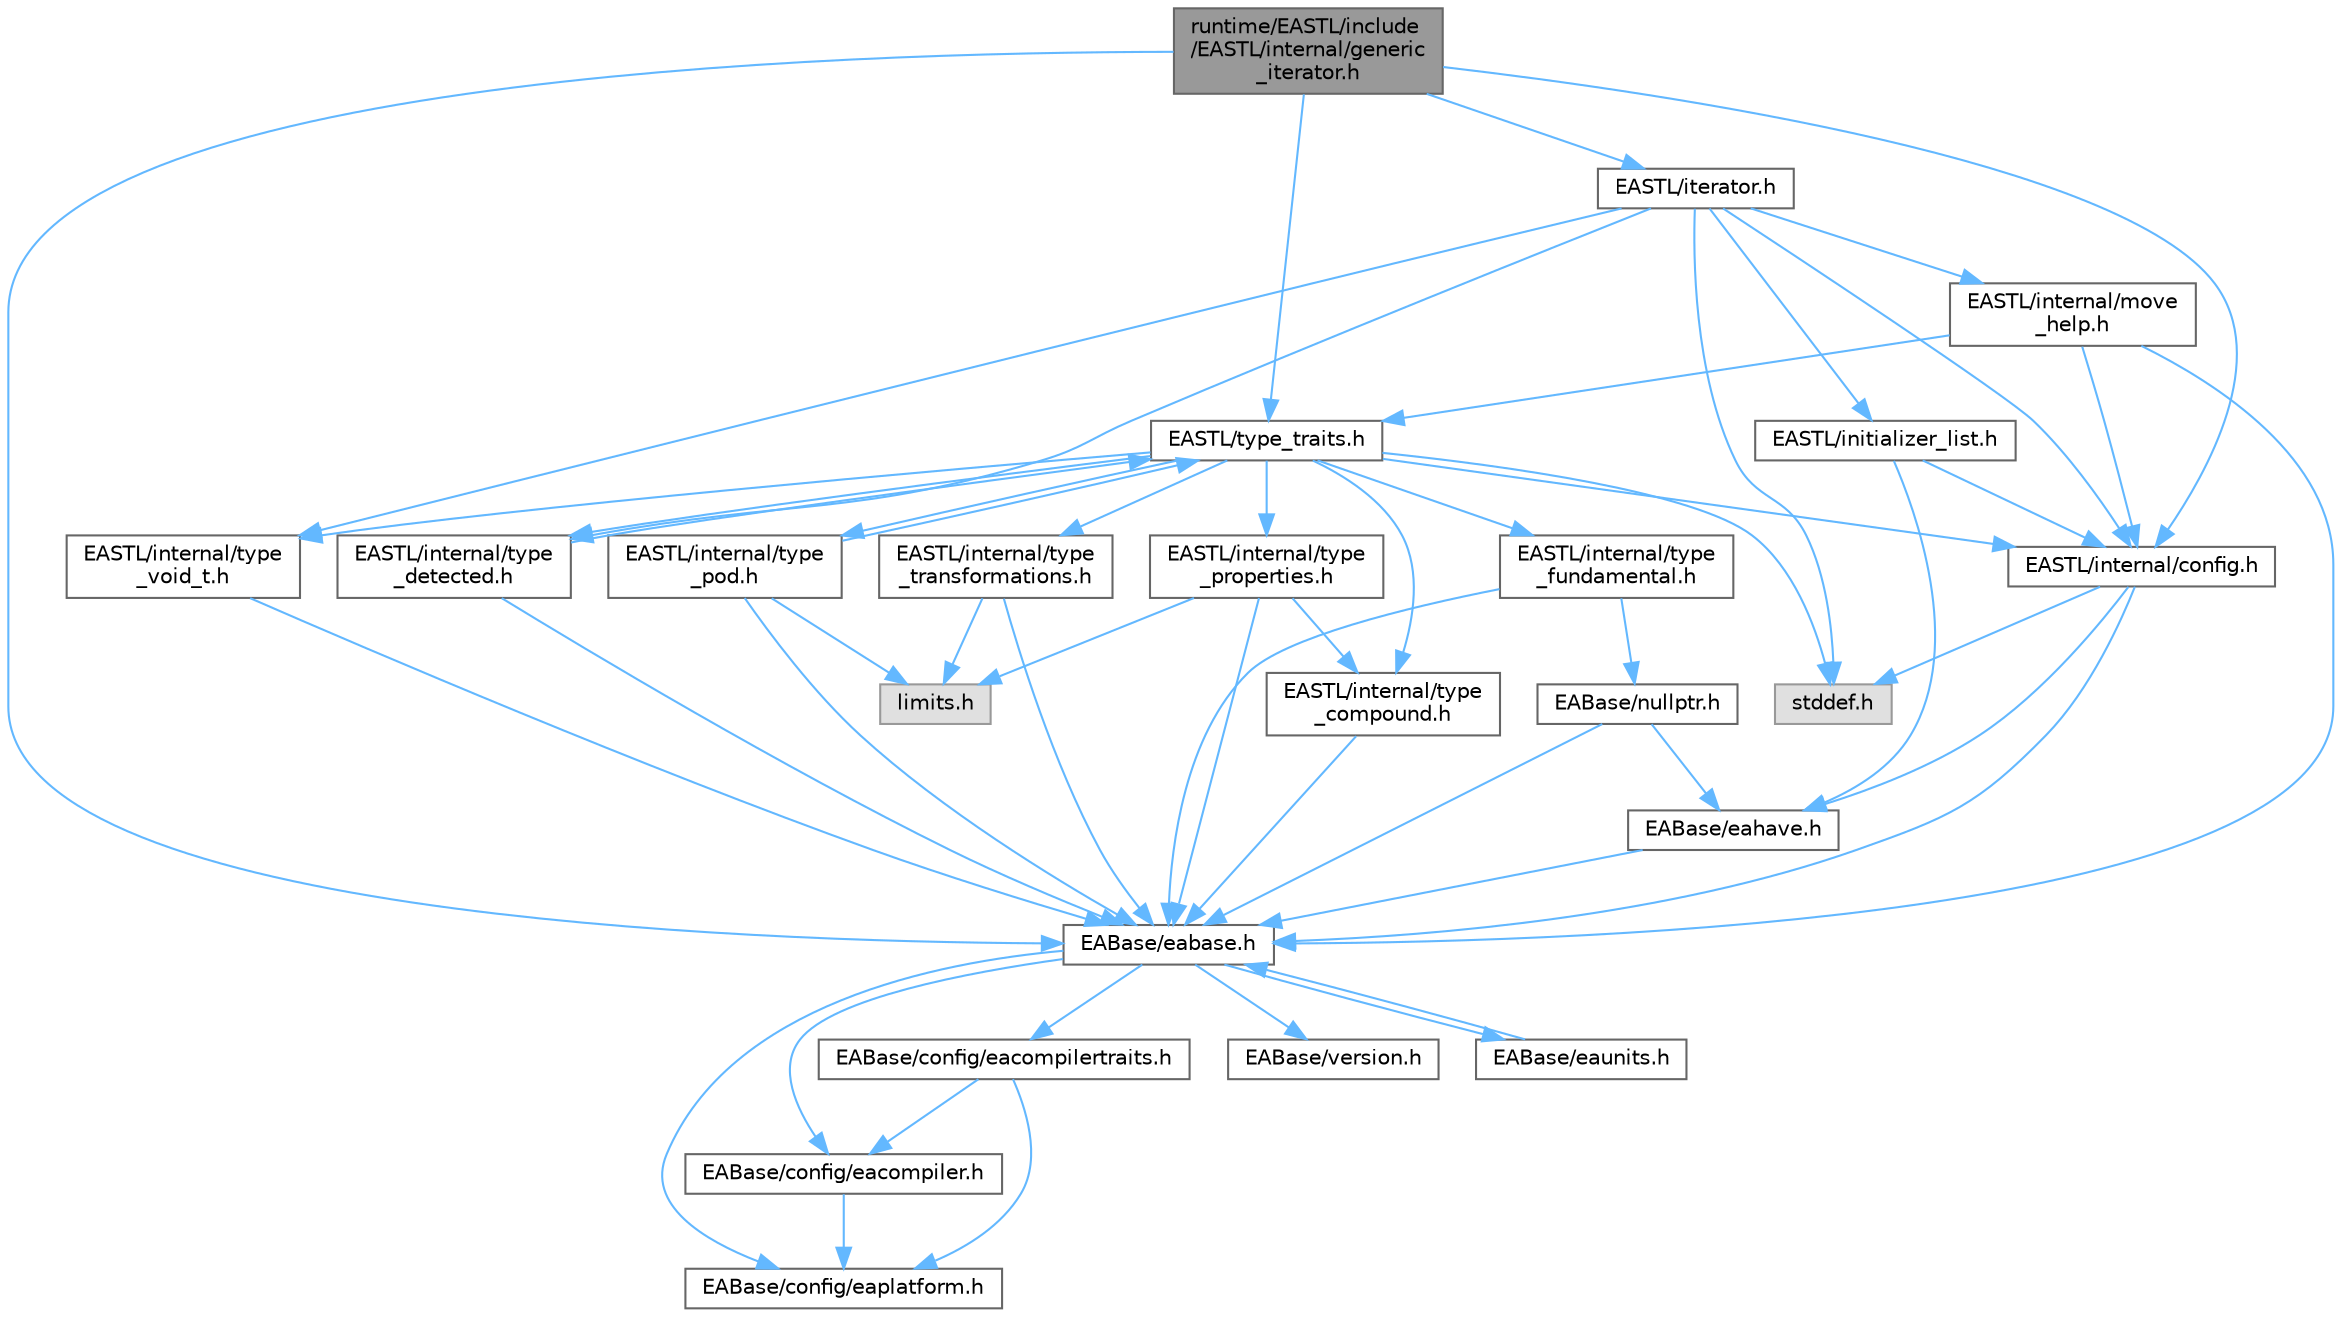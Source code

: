 digraph "runtime/EASTL/include/EASTL/internal/generic_iterator.h"
{
 // LATEX_PDF_SIZE
  bgcolor="transparent";
  edge [fontname=Helvetica,fontsize=10,labelfontname=Helvetica,labelfontsize=10];
  node [fontname=Helvetica,fontsize=10,shape=box,height=0.2,width=0.4];
  Node1 [id="Node000001",label="runtime/EASTL/include\l/EASTL/internal/generic\l_iterator.h",height=0.2,width=0.4,color="gray40", fillcolor="grey60", style="filled", fontcolor="black",tooltip=" "];
  Node1 -> Node2 [id="edge54_Node000001_Node000002",color="steelblue1",style="solid",tooltip=" "];
  Node2 [id="Node000002",label="EABase/eabase.h",height=0.2,width=0.4,color="grey40", fillcolor="white", style="filled",URL="$eabase_8h.html",tooltip=" "];
  Node2 -> Node3 [id="edge55_Node000002_Node000003",color="steelblue1",style="solid",tooltip=" "];
  Node3 [id="Node000003",label="EABase/config/eacompiler.h",height=0.2,width=0.4,color="grey40", fillcolor="white", style="filled",URL="$eacompiler_8h.html",tooltip=" "];
  Node3 -> Node4 [id="edge56_Node000003_Node000004",color="steelblue1",style="solid",tooltip=" "];
  Node4 [id="Node000004",label="EABase/config/eaplatform.h",height=0.2,width=0.4,color="grey40", fillcolor="white", style="filled",URL="$eaplatform_8h.html",tooltip=" "];
  Node2 -> Node5 [id="edge57_Node000002_Node000005",color="steelblue1",style="solid",tooltip=" "];
  Node5 [id="Node000005",label="EABase/config/eacompilertraits.h",height=0.2,width=0.4,color="grey40", fillcolor="white", style="filled",URL="$eacompilertraits_8h.html",tooltip=" "];
  Node5 -> Node4 [id="edge58_Node000005_Node000004",color="steelblue1",style="solid",tooltip=" "];
  Node5 -> Node3 [id="edge59_Node000005_Node000003",color="steelblue1",style="solid",tooltip=" "];
  Node2 -> Node4 [id="edge60_Node000002_Node000004",color="steelblue1",style="solid",tooltip=" "];
  Node2 -> Node6 [id="edge61_Node000002_Node000006",color="steelblue1",style="solid",tooltip=" "];
  Node6 [id="Node000006",label="EABase/version.h",height=0.2,width=0.4,color="grey40", fillcolor="white", style="filled",URL="$_e_a_s_t_l_2packages_2_e_a_base_2include_2_common_2_e_a_base_2version_8h.html",tooltip=" "];
  Node2 -> Node7 [id="edge62_Node000002_Node000007",color="steelblue1",style="solid",tooltip=" "];
  Node7 [id="Node000007",label="EABase/eaunits.h",height=0.2,width=0.4,color="grey40", fillcolor="white", style="filled",URL="$eaunits_8h.html",tooltip=" "];
  Node7 -> Node2 [id="edge63_Node000007_Node000002",color="steelblue1",style="solid",tooltip=" "];
  Node1 -> Node8 [id="edge64_Node000001_Node000008",color="steelblue1",style="solid",tooltip=" "];
  Node8 [id="Node000008",label="EASTL/internal/config.h",height=0.2,width=0.4,color="grey40", fillcolor="white", style="filled",URL="$config_8h.html",tooltip=" "];
  Node8 -> Node2 [id="edge65_Node000008_Node000002",color="steelblue1",style="solid",tooltip=" "];
  Node8 -> Node9 [id="edge66_Node000008_Node000009",color="steelblue1",style="solid",tooltip=" "];
  Node9 [id="Node000009",label="EABase/eahave.h",height=0.2,width=0.4,color="grey40", fillcolor="white", style="filled",URL="$eahave_8h.html",tooltip=" "];
  Node9 -> Node2 [id="edge67_Node000009_Node000002",color="steelblue1",style="solid",tooltip=" "];
  Node8 -> Node10 [id="edge68_Node000008_Node000010",color="steelblue1",style="solid",tooltip=" "];
  Node10 [id="Node000010",label="stddef.h",height=0.2,width=0.4,color="grey60", fillcolor="#E0E0E0", style="filled",tooltip=" "];
  Node1 -> Node11 [id="edge69_Node000001_Node000011",color="steelblue1",style="solid",tooltip=" "];
  Node11 [id="Node000011",label="EASTL/iterator.h",height=0.2,width=0.4,color="grey40", fillcolor="white", style="filled",URL="$_e_a_s_t_l_2include_2_e_a_s_t_l_2iterator_8h.html",tooltip=" "];
  Node11 -> Node8 [id="edge70_Node000011_Node000008",color="steelblue1",style="solid",tooltip=" "];
  Node11 -> Node12 [id="edge71_Node000011_Node000012",color="steelblue1",style="solid",tooltip=" "];
  Node12 [id="Node000012",label="EASTL/internal/move\l_help.h",height=0.2,width=0.4,color="grey40", fillcolor="white", style="filled",URL="$move__help_8h.html",tooltip=" "];
  Node12 -> Node2 [id="edge72_Node000012_Node000002",color="steelblue1",style="solid",tooltip=" "];
  Node12 -> Node8 [id="edge73_Node000012_Node000008",color="steelblue1",style="solid",tooltip=" "];
  Node12 -> Node13 [id="edge74_Node000012_Node000013",color="steelblue1",style="solid",tooltip=" "];
  Node13 [id="Node000013",label="EASTL/type_traits.h",height=0.2,width=0.4,color="grey40", fillcolor="white", style="filled",URL="$_e_a_s_t_l_2include_2_e_a_s_t_l_2type__traits_8h.html",tooltip=" "];
  Node13 -> Node8 [id="edge75_Node000013_Node000008",color="steelblue1",style="solid",tooltip=" "];
  Node13 -> Node10 [id="edge76_Node000013_Node000010",color="steelblue1",style="solid",tooltip=" "];
  Node13 -> Node14 [id="edge77_Node000013_Node000014",color="steelblue1",style="solid",tooltip=" "];
  Node14 [id="Node000014",label="EASTL/internal/type\l_fundamental.h",height=0.2,width=0.4,color="grey40", fillcolor="white", style="filled",URL="$type__fundamental_8h.html",tooltip=" "];
  Node14 -> Node2 [id="edge78_Node000014_Node000002",color="steelblue1",style="solid",tooltip=" "];
  Node14 -> Node15 [id="edge79_Node000014_Node000015",color="steelblue1",style="solid",tooltip=" "];
  Node15 [id="Node000015",label="EABase/nullptr.h",height=0.2,width=0.4,color="grey40", fillcolor="white", style="filled",URL="$nullptr_8h.html",tooltip=" "];
  Node15 -> Node2 [id="edge80_Node000015_Node000002",color="steelblue1",style="solid",tooltip=" "];
  Node15 -> Node9 [id="edge81_Node000015_Node000009",color="steelblue1",style="solid",tooltip=" "];
  Node13 -> Node16 [id="edge82_Node000013_Node000016",color="steelblue1",style="solid",tooltip=" "];
  Node16 [id="Node000016",label="EASTL/internal/type\l_transformations.h",height=0.2,width=0.4,color="grey40", fillcolor="white", style="filled",URL="$type__transformations_8h.html",tooltip=" "];
  Node16 -> Node2 [id="edge83_Node000016_Node000002",color="steelblue1",style="solid",tooltip=" "];
  Node16 -> Node17 [id="edge84_Node000016_Node000017",color="steelblue1",style="solid",tooltip=" "];
  Node17 [id="Node000017",label="limits.h",height=0.2,width=0.4,color="grey60", fillcolor="#E0E0E0", style="filled",tooltip=" "];
  Node13 -> Node18 [id="edge85_Node000013_Node000018",color="steelblue1",style="solid",tooltip=" "];
  Node18 [id="Node000018",label="EASTL/internal/type\l_void_t.h",height=0.2,width=0.4,color="grey40", fillcolor="white", style="filled",URL="$type__void__t_8h.html",tooltip=" "];
  Node18 -> Node2 [id="edge86_Node000018_Node000002",color="steelblue1",style="solid",tooltip=" "];
  Node13 -> Node19 [id="edge87_Node000013_Node000019",color="steelblue1",style="solid",tooltip=" "];
  Node19 [id="Node000019",label="EASTL/internal/type\l_properties.h",height=0.2,width=0.4,color="grey40", fillcolor="white", style="filled",URL="$type__properties_8h.html",tooltip=" "];
  Node19 -> Node2 [id="edge88_Node000019_Node000002",color="steelblue1",style="solid",tooltip=" "];
  Node19 -> Node17 [id="edge89_Node000019_Node000017",color="steelblue1",style="solid",tooltip=" "];
  Node19 -> Node20 [id="edge90_Node000019_Node000020",color="steelblue1",style="solid",tooltip=" "];
  Node20 [id="Node000020",label="EASTL/internal/type\l_compound.h",height=0.2,width=0.4,color="grey40", fillcolor="white", style="filled",URL="$type__compound_8h.html",tooltip=" "];
  Node20 -> Node2 [id="edge91_Node000020_Node000002",color="steelblue1",style="solid",tooltip=" "];
  Node13 -> Node20 [id="edge92_Node000013_Node000020",color="steelblue1",style="solid",tooltip=" "];
  Node13 -> Node21 [id="edge93_Node000013_Node000021",color="steelblue1",style="solid",tooltip=" "];
  Node21 [id="Node000021",label="EASTL/internal/type\l_pod.h",height=0.2,width=0.4,color="grey40", fillcolor="white", style="filled",URL="$type__pod_8h.html",tooltip=" "];
  Node21 -> Node2 [id="edge94_Node000021_Node000002",color="steelblue1",style="solid",tooltip=" "];
  Node21 -> Node17 [id="edge95_Node000021_Node000017",color="steelblue1",style="solid",tooltip=" "];
  Node21 -> Node13 [id="edge96_Node000021_Node000013",color="steelblue1",style="solid",tooltip=" "];
  Node13 -> Node22 [id="edge97_Node000013_Node000022",color="steelblue1",style="solid",tooltip=" "];
  Node22 [id="Node000022",label="EASTL/internal/type\l_detected.h",height=0.2,width=0.4,color="grey40", fillcolor="white", style="filled",URL="$type__detected_8h.html",tooltip=" "];
  Node22 -> Node2 [id="edge98_Node000022_Node000002",color="steelblue1",style="solid",tooltip=" "];
  Node22 -> Node13 [id="edge99_Node000022_Node000013",color="steelblue1",style="solid",tooltip=" "];
  Node11 -> Node22 [id="edge100_Node000011_Node000022",color="steelblue1",style="solid",tooltip=" "];
  Node11 -> Node18 [id="edge101_Node000011_Node000018",color="steelblue1",style="solid",tooltip=" "];
  Node11 -> Node23 [id="edge102_Node000011_Node000023",color="steelblue1",style="solid",tooltip=" "];
  Node23 [id="Node000023",label="EASTL/initializer_list.h",height=0.2,width=0.4,color="grey40", fillcolor="white", style="filled",URL="$initializer__list_8h.html",tooltip=" "];
  Node23 -> Node8 [id="edge103_Node000023_Node000008",color="steelblue1",style="solid",tooltip=" "];
  Node23 -> Node9 [id="edge104_Node000023_Node000009",color="steelblue1",style="solid",tooltip=" "];
  Node11 -> Node10 [id="edge105_Node000011_Node000010",color="steelblue1",style="solid",tooltip=" "];
  Node1 -> Node13 [id="edge106_Node000001_Node000013",color="steelblue1",style="solid",tooltip=" "];
}
